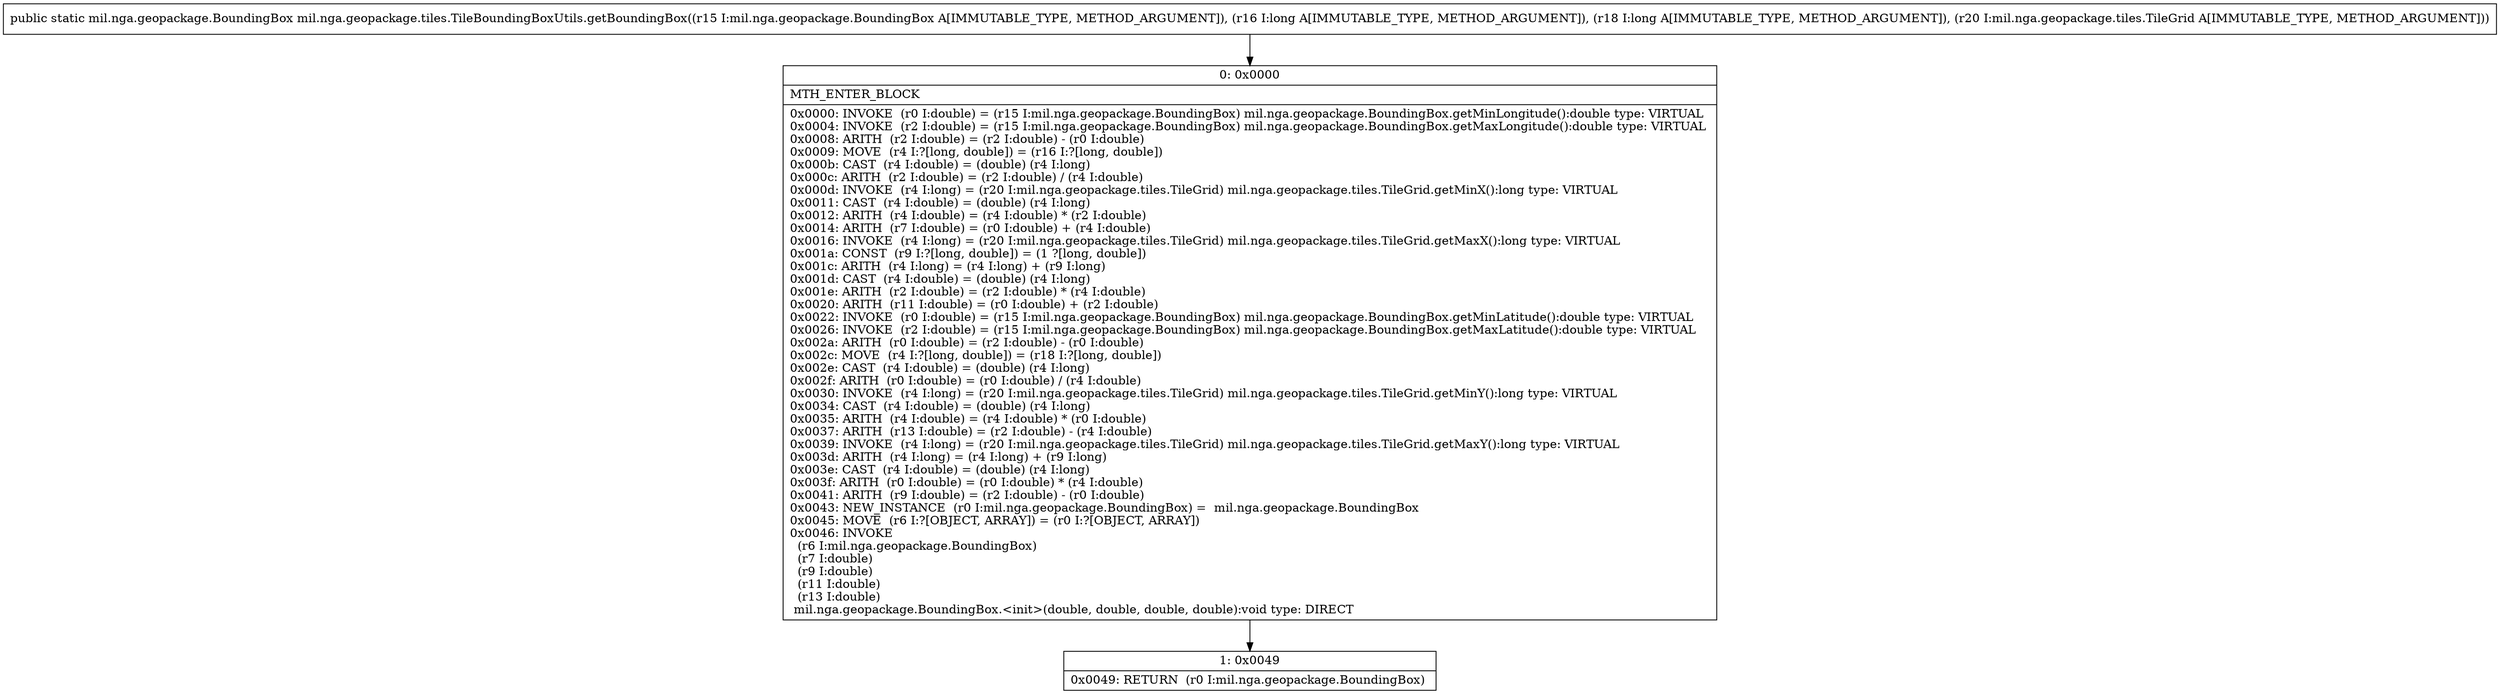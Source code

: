 digraph "CFG formil.nga.geopackage.tiles.TileBoundingBoxUtils.getBoundingBox(Lmil\/nga\/geopackage\/BoundingBox;JJLmil\/nga\/geopackage\/tiles\/TileGrid;)Lmil\/nga\/geopackage\/BoundingBox;" {
Node_0 [shape=record,label="{0\:\ 0x0000|MTH_ENTER_BLOCK\l|0x0000: INVOKE  (r0 I:double) = (r15 I:mil.nga.geopackage.BoundingBox) mil.nga.geopackage.BoundingBox.getMinLongitude():double type: VIRTUAL \l0x0004: INVOKE  (r2 I:double) = (r15 I:mil.nga.geopackage.BoundingBox) mil.nga.geopackage.BoundingBox.getMaxLongitude():double type: VIRTUAL \l0x0008: ARITH  (r2 I:double) = (r2 I:double) \- (r0 I:double) \l0x0009: MOVE  (r4 I:?[long, double]) = (r16 I:?[long, double]) \l0x000b: CAST  (r4 I:double) = (double) (r4 I:long) \l0x000c: ARITH  (r2 I:double) = (r2 I:double) \/ (r4 I:double) \l0x000d: INVOKE  (r4 I:long) = (r20 I:mil.nga.geopackage.tiles.TileGrid) mil.nga.geopackage.tiles.TileGrid.getMinX():long type: VIRTUAL \l0x0011: CAST  (r4 I:double) = (double) (r4 I:long) \l0x0012: ARITH  (r4 I:double) = (r4 I:double) * (r2 I:double) \l0x0014: ARITH  (r7 I:double) = (r0 I:double) + (r4 I:double) \l0x0016: INVOKE  (r4 I:long) = (r20 I:mil.nga.geopackage.tiles.TileGrid) mil.nga.geopackage.tiles.TileGrid.getMaxX():long type: VIRTUAL \l0x001a: CONST  (r9 I:?[long, double]) = (1 ?[long, double]) \l0x001c: ARITH  (r4 I:long) = (r4 I:long) + (r9 I:long) \l0x001d: CAST  (r4 I:double) = (double) (r4 I:long) \l0x001e: ARITH  (r2 I:double) = (r2 I:double) * (r4 I:double) \l0x0020: ARITH  (r11 I:double) = (r0 I:double) + (r2 I:double) \l0x0022: INVOKE  (r0 I:double) = (r15 I:mil.nga.geopackage.BoundingBox) mil.nga.geopackage.BoundingBox.getMinLatitude():double type: VIRTUAL \l0x0026: INVOKE  (r2 I:double) = (r15 I:mil.nga.geopackage.BoundingBox) mil.nga.geopackage.BoundingBox.getMaxLatitude():double type: VIRTUAL \l0x002a: ARITH  (r0 I:double) = (r2 I:double) \- (r0 I:double) \l0x002c: MOVE  (r4 I:?[long, double]) = (r18 I:?[long, double]) \l0x002e: CAST  (r4 I:double) = (double) (r4 I:long) \l0x002f: ARITH  (r0 I:double) = (r0 I:double) \/ (r4 I:double) \l0x0030: INVOKE  (r4 I:long) = (r20 I:mil.nga.geopackage.tiles.TileGrid) mil.nga.geopackage.tiles.TileGrid.getMinY():long type: VIRTUAL \l0x0034: CAST  (r4 I:double) = (double) (r4 I:long) \l0x0035: ARITH  (r4 I:double) = (r4 I:double) * (r0 I:double) \l0x0037: ARITH  (r13 I:double) = (r2 I:double) \- (r4 I:double) \l0x0039: INVOKE  (r4 I:long) = (r20 I:mil.nga.geopackage.tiles.TileGrid) mil.nga.geopackage.tiles.TileGrid.getMaxY():long type: VIRTUAL \l0x003d: ARITH  (r4 I:long) = (r4 I:long) + (r9 I:long) \l0x003e: CAST  (r4 I:double) = (double) (r4 I:long) \l0x003f: ARITH  (r0 I:double) = (r0 I:double) * (r4 I:double) \l0x0041: ARITH  (r9 I:double) = (r2 I:double) \- (r0 I:double) \l0x0043: NEW_INSTANCE  (r0 I:mil.nga.geopackage.BoundingBox) =  mil.nga.geopackage.BoundingBox \l0x0045: MOVE  (r6 I:?[OBJECT, ARRAY]) = (r0 I:?[OBJECT, ARRAY]) \l0x0046: INVOKE  \l  (r6 I:mil.nga.geopackage.BoundingBox)\l  (r7 I:double)\l  (r9 I:double)\l  (r11 I:double)\l  (r13 I:double)\l mil.nga.geopackage.BoundingBox.\<init\>(double, double, double, double):void type: DIRECT \l}"];
Node_1 [shape=record,label="{1\:\ 0x0049|0x0049: RETURN  (r0 I:mil.nga.geopackage.BoundingBox) \l}"];
MethodNode[shape=record,label="{public static mil.nga.geopackage.BoundingBox mil.nga.geopackage.tiles.TileBoundingBoxUtils.getBoundingBox((r15 I:mil.nga.geopackage.BoundingBox A[IMMUTABLE_TYPE, METHOD_ARGUMENT]), (r16 I:long A[IMMUTABLE_TYPE, METHOD_ARGUMENT]), (r18 I:long A[IMMUTABLE_TYPE, METHOD_ARGUMENT]), (r20 I:mil.nga.geopackage.tiles.TileGrid A[IMMUTABLE_TYPE, METHOD_ARGUMENT])) }"];
MethodNode -> Node_0;
Node_0 -> Node_1;
}

